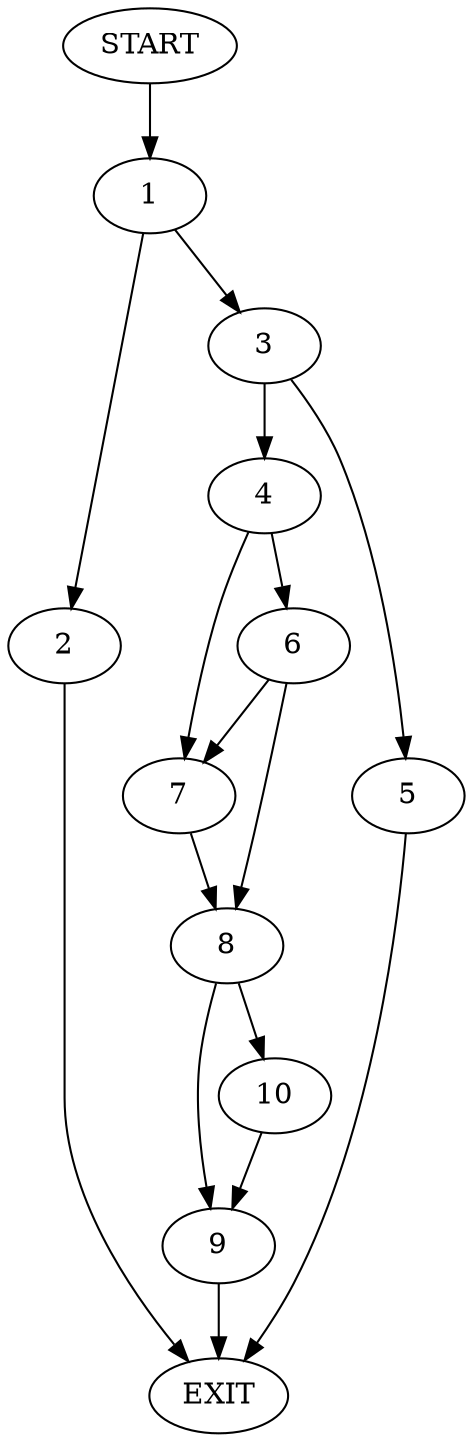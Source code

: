 digraph {
0 [label="START"]
11 [label="EXIT"]
0 -> 1
1 -> 2
1 -> 3
3 -> 4
3 -> 5
2 -> 11
4 -> 6
4 -> 7
5 -> 11
6 -> 8
6 -> 7
7 -> 8
8 -> 9
8 -> 10
10 -> 9
9 -> 11
}
